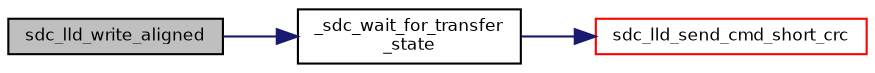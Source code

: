 digraph "sdc_lld_write_aligned"
{
  bgcolor="transparent";
  edge [fontname="Helvetica",fontsize="8",labelfontname="Helvetica",labelfontsize="8"];
  node [fontname="Helvetica",fontsize="8",shape=record];
  rankdir="LR";
  Node31 [label="sdc_lld_write_aligned",height=0.2,width=0.4,color="black", fillcolor="grey75", style="filled", fontcolor="black"];
  Node31 -> Node32 [color="midnightblue",fontsize="8",style="solid",fontname="Helvetica"];
  Node32 [label="_sdc_wait_for_transfer\l_state",height=0.2,width=0.4,color="black",URL="$group___s_d_c.html#gaad70bd0ddad7c1ea0086a5e99b885456",tooltip="Wait for the card to complete pending operations. "];
  Node32 -> Node33 [color="midnightblue",fontsize="8",style="solid",fontname="Helvetica"];
  Node33 [label="sdc_lld_send_cmd_short_crc",height=0.2,width=0.4,color="red",URL="$group___s_d_c.html#ga93392c5297148eea683ec6d9bc79be3e",tooltip="Sends an SDIO command with a short response expected and CRC. "];
}
